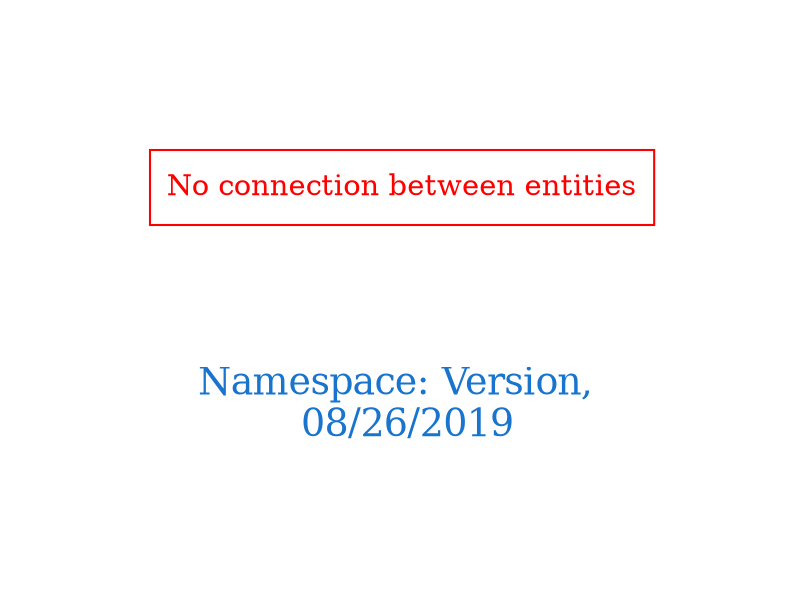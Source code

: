 digraph OGIT_ontology {
 graph [ rankdir= LR,pad=1 
fontsize = 18,
fontcolor= dodgerblue3,label = "\n\n\nNamespace: Version, \n 08/26/2019"];
node[shape=polygon];
edge [  color="gray81"];

"No connection between entities" [fontcolor = "red",color="red", shape="polygon"]
}
